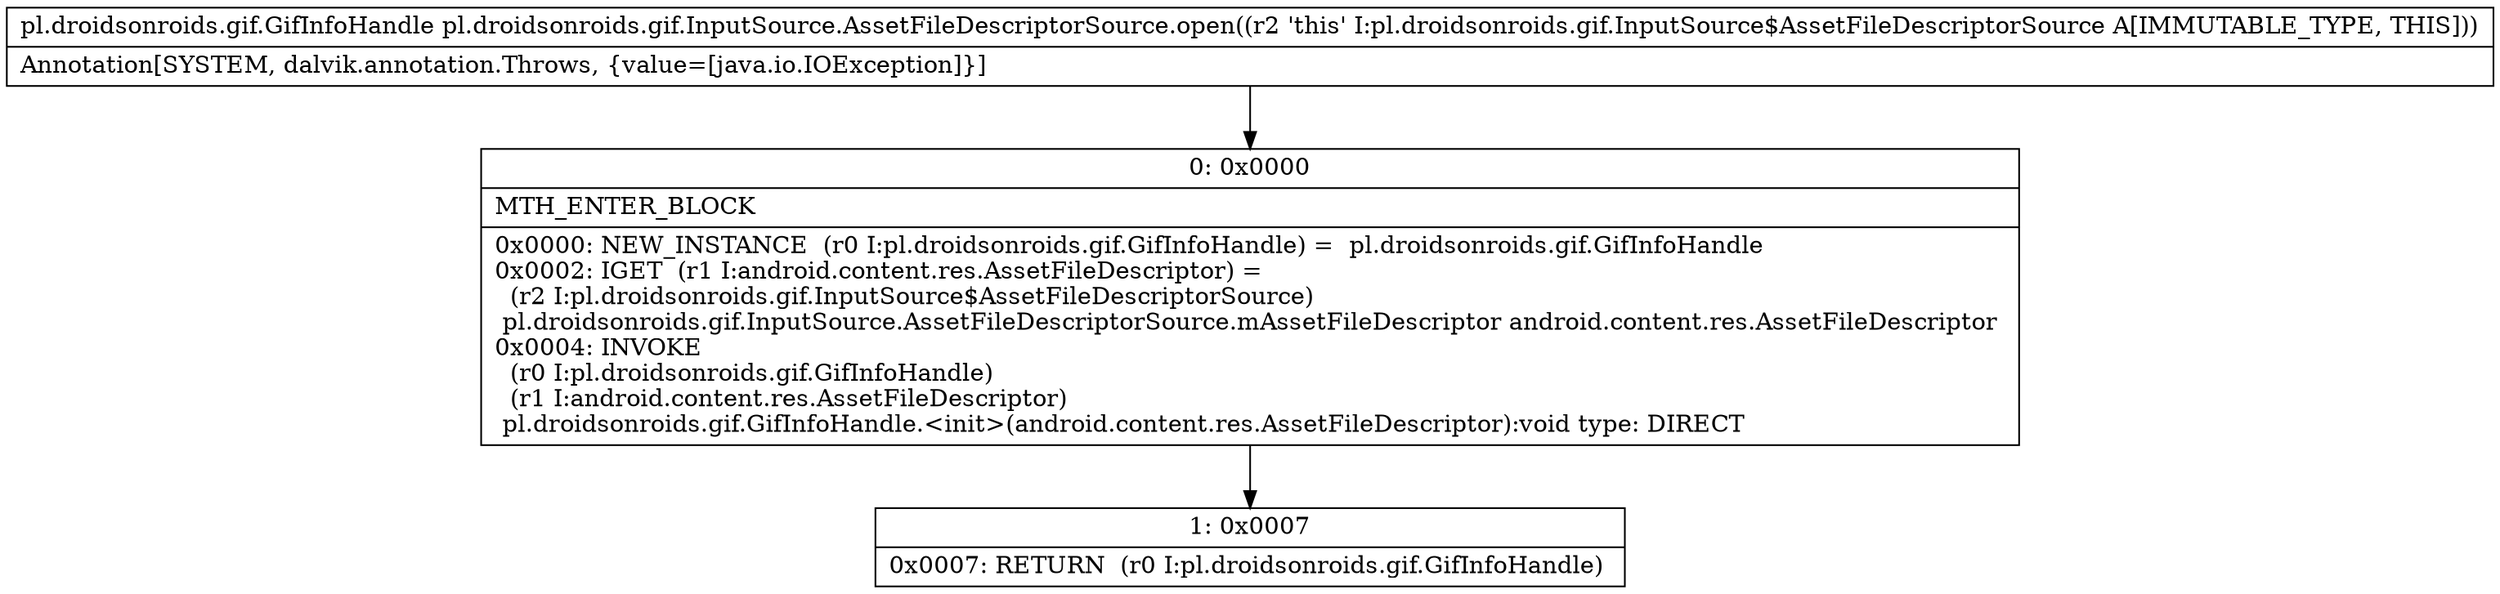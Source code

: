 digraph "CFG forpl.droidsonroids.gif.InputSource.AssetFileDescriptorSource.open()Lpl\/droidsonroids\/gif\/GifInfoHandle;" {
Node_0 [shape=record,label="{0\:\ 0x0000|MTH_ENTER_BLOCK\l|0x0000: NEW_INSTANCE  (r0 I:pl.droidsonroids.gif.GifInfoHandle) =  pl.droidsonroids.gif.GifInfoHandle \l0x0002: IGET  (r1 I:android.content.res.AssetFileDescriptor) = \l  (r2 I:pl.droidsonroids.gif.InputSource$AssetFileDescriptorSource)\l pl.droidsonroids.gif.InputSource.AssetFileDescriptorSource.mAssetFileDescriptor android.content.res.AssetFileDescriptor \l0x0004: INVOKE  \l  (r0 I:pl.droidsonroids.gif.GifInfoHandle)\l  (r1 I:android.content.res.AssetFileDescriptor)\l pl.droidsonroids.gif.GifInfoHandle.\<init\>(android.content.res.AssetFileDescriptor):void type: DIRECT \l}"];
Node_1 [shape=record,label="{1\:\ 0x0007|0x0007: RETURN  (r0 I:pl.droidsonroids.gif.GifInfoHandle) \l}"];
MethodNode[shape=record,label="{pl.droidsonroids.gif.GifInfoHandle pl.droidsonroids.gif.InputSource.AssetFileDescriptorSource.open((r2 'this' I:pl.droidsonroids.gif.InputSource$AssetFileDescriptorSource A[IMMUTABLE_TYPE, THIS]))  | Annotation[SYSTEM, dalvik.annotation.Throws, \{value=[java.io.IOException]\}]\l}"];
MethodNode -> Node_0;
Node_0 -> Node_1;
}

